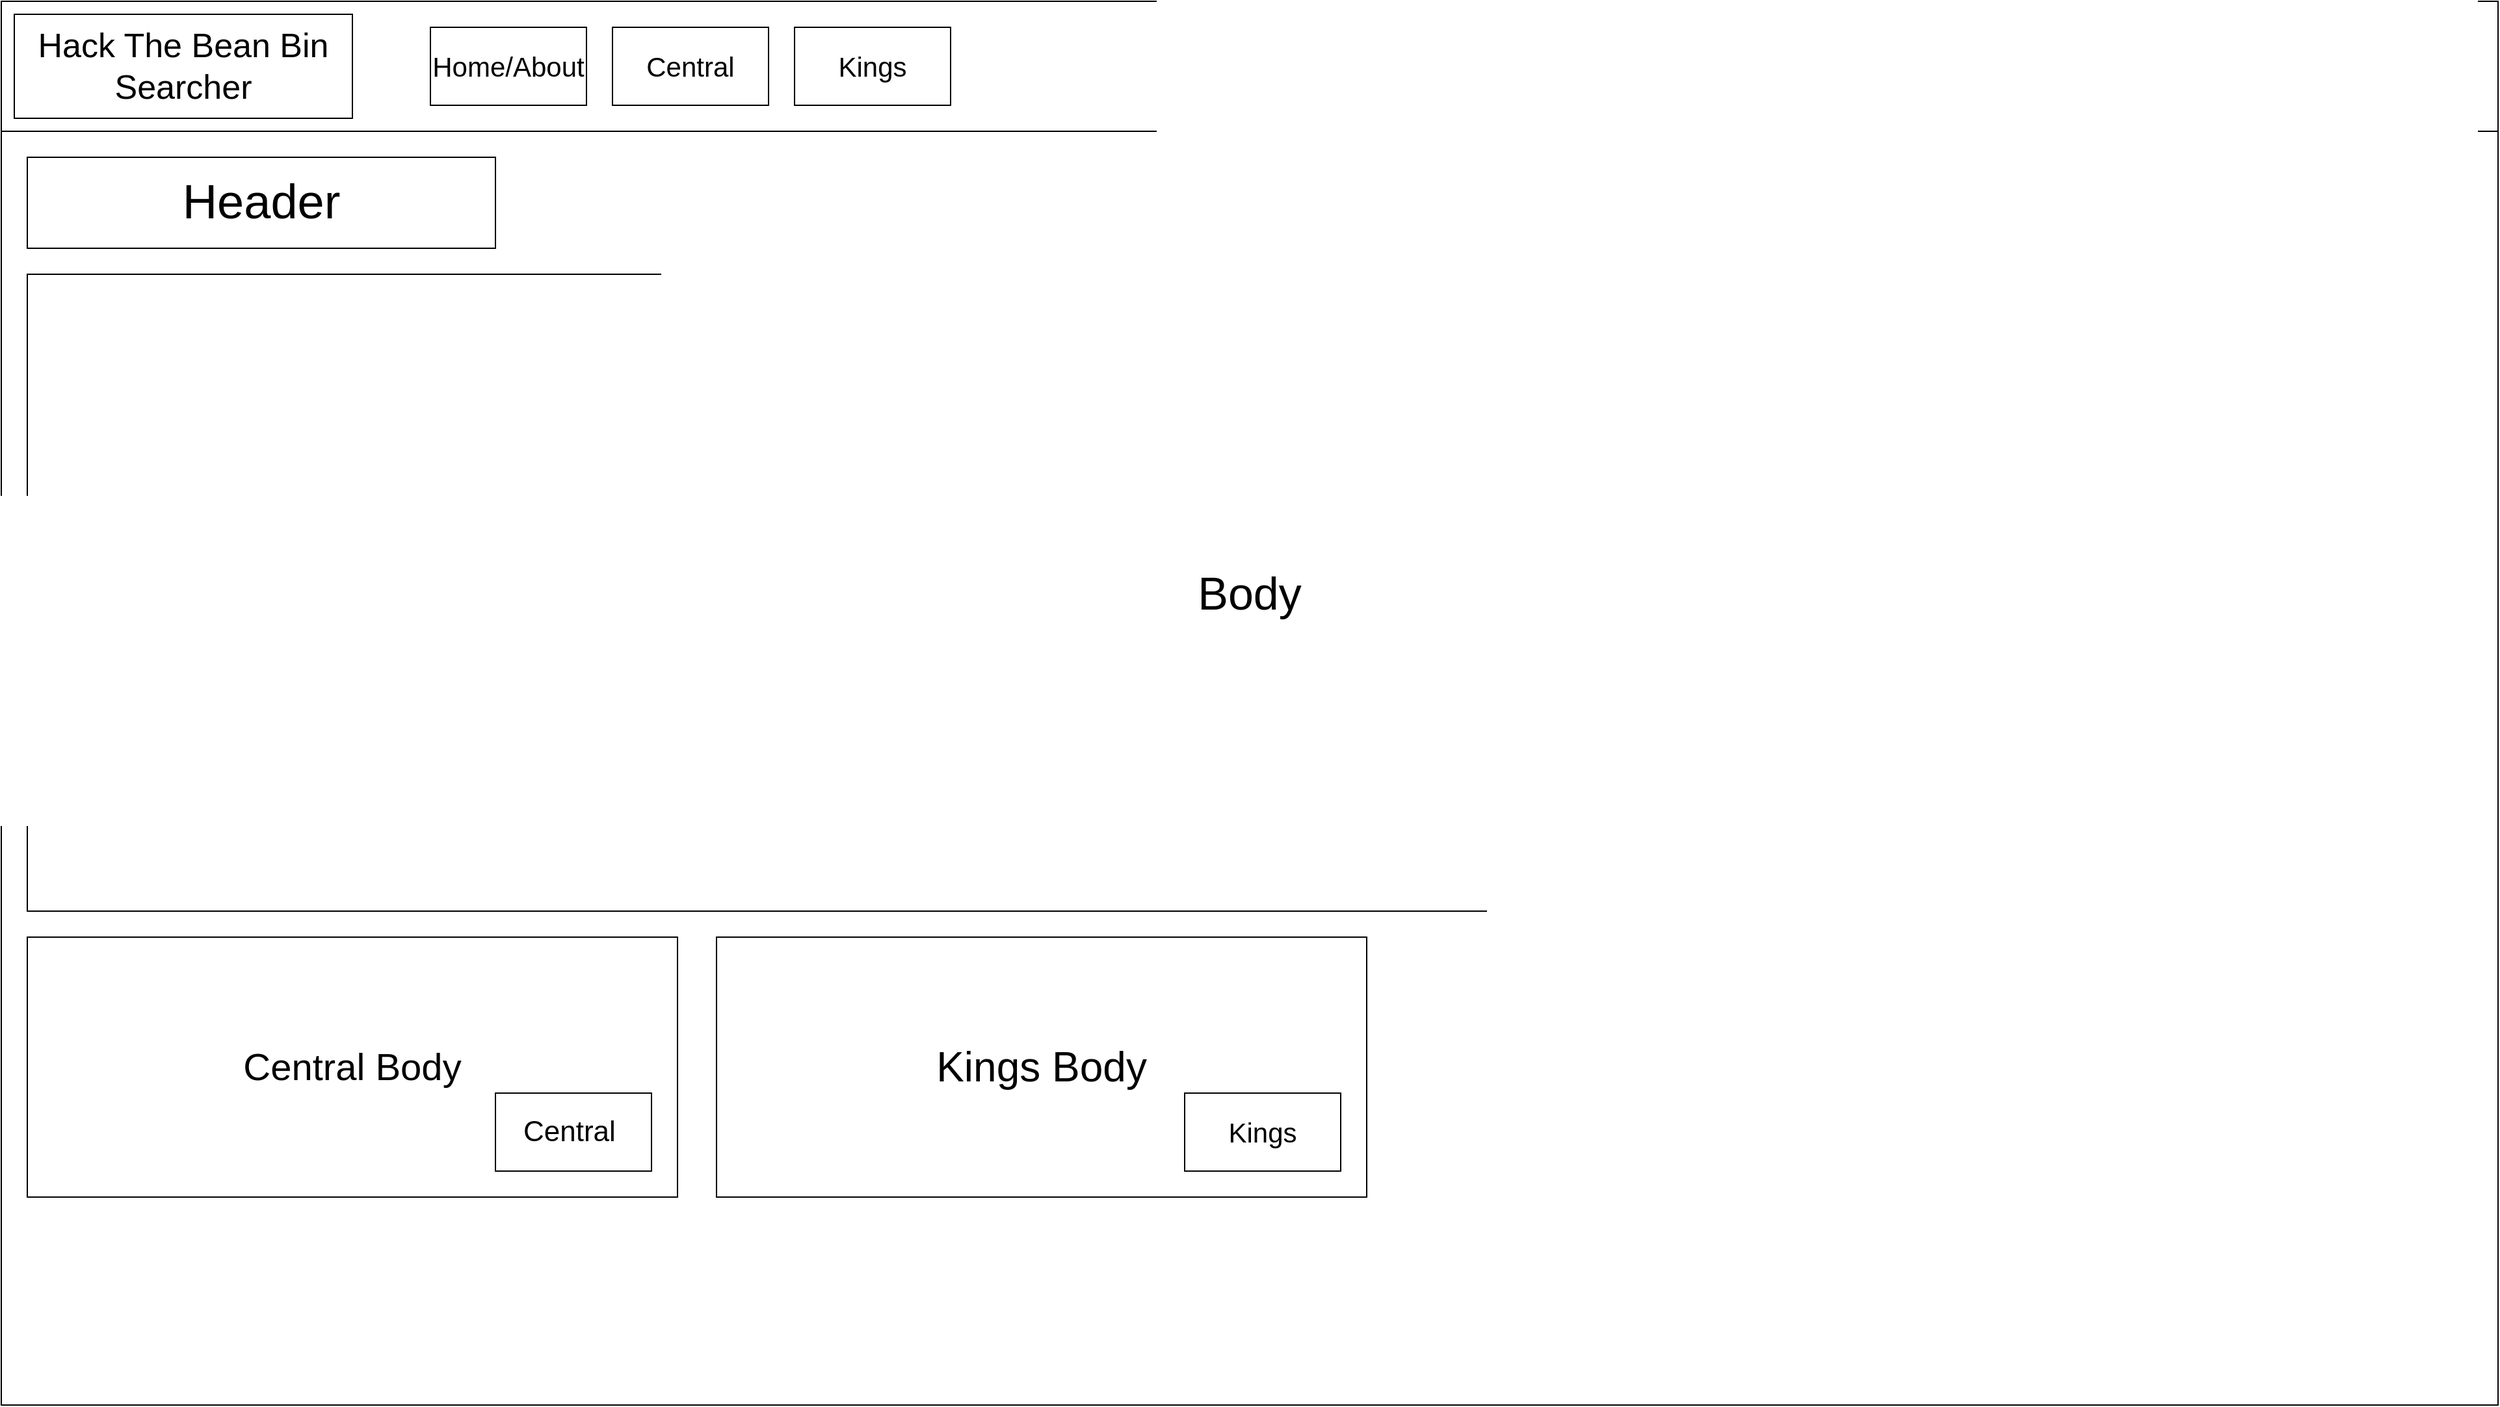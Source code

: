 <mxfile version="21.0.2" type="device"><diagram name="Page-1" id="WDlwwBoWloN3CtOnbVdF"><mxGraphModel dx="2390" dy="1313" grid="1" gridSize="10" guides="1" tooltips="1" connect="1" arrows="1" fold="1" page="1" pageScale="1" pageWidth="413" pageHeight="583" math="0" shadow="0"><root><mxCell id="0"/><mxCell id="1" parent="0"/><mxCell id="QBSDYnPI9vvARIhb0QiB-1" value="" style="rounded=0;whiteSpace=wrap;html=1;" vertex="1" parent="1"><mxGeometry x="40" y="40" width="1920" height="1080" as="geometry"/></mxCell><mxCell id="QBSDYnPI9vvARIhb0QiB-2" value="" style="rounded=0;whiteSpace=wrap;html=1;" vertex="1" parent="1"><mxGeometry x="40" y="40" width="1920" height="100" as="geometry"/></mxCell><mxCell id="QBSDYnPI9vvARIhb0QiB-3" value="&lt;font style=&quot;font-size: 26px;&quot;&gt;Hack The Bean Bin Searcher&lt;/font&gt;" style="rounded=0;whiteSpace=wrap;html=1;" vertex="1" parent="1"><mxGeometry x="50" y="50" width="260" height="80" as="geometry"/></mxCell><mxCell id="QBSDYnPI9vvARIhb0QiB-4" value="&lt;font style=&quot;font-size: 21px;&quot;&gt;Home/About&lt;/font&gt;" style="rounded=0;whiteSpace=wrap;html=1;" vertex="1" parent="1"><mxGeometry x="370" y="60" width="120" height="60" as="geometry"/></mxCell><mxCell id="QBSDYnPI9vvARIhb0QiB-5" value="&lt;font style=&quot;font-size: 21px;&quot;&gt;Central&lt;/font&gt;" style="rounded=0;whiteSpace=wrap;html=1;" vertex="1" parent="1"><mxGeometry x="510" y="60" width="120" height="60" as="geometry"/></mxCell><mxCell id="QBSDYnPI9vvARIhb0QiB-6" value="&lt;font style=&quot;font-size: 21px;&quot;&gt;Kings&lt;/font&gt;" style="rounded=0;whiteSpace=wrap;html=1;" vertex="1" parent="1"><mxGeometry x="650" y="60" width="120" height="60" as="geometry"/></mxCell><mxCell id="QBSDYnPI9vvARIhb0QiB-9" value="&lt;font style=&quot;font-size: 37px;&quot;&gt;Header&lt;/font&gt;" style="rounded=0;whiteSpace=wrap;html=1;" vertex="1" parent="1"><mxGeometry x="60" y="160" width="360" height="70" as="geometry"/></mxCell><mxCell id="QBSDYnPI9vvARIhb0QiB-10" value="&lt;font style=&quot;font-size: 35px;&quot;&gt;Body&lt;/font&gt;" style="rounded=0;whiteSpace=wrap;html=1;" vertex="1" parent="1"><mxGeometry x="60" y="250" width="1880" height="490" as="geometry"/></mxCell><mxCell id="QBSDYnPI9vvARIhb0QiB-12" value="&lt;font style=&quot;font-size: 29px;&quot;&gt;Central Body&lt;/font&gt;" style="rounded=0;whiteSpace=wrap;html=1;" vertex="1" parent="1"><mxGeometry x="60" y="760" width="500" height="200" as="geometry"/></mxCell><mxCell id="QBSDYnPI9vvARIhb0QiB-13" value="&lt;font style=&quot;font-size: 22px;&quot;&gt;Central&amp;nbsp;&lt;/font&gt;" style="rounded=0;whiteSpace=wrap;html=1;" vertex="1" parent="1"><mxGeometry x="420" y="880" width="120" height="60" as="geometry"/></mxCell><mxCell id="QBSDYnPI9vvARIhb0QiB-14" value="&lt;font style=&quot;font-size: 32px;&quot;&gt;Kings Body&lt;/font&gt;" style="rounded=0;whiteSpace=wrap;html=1;" vertex="1" parent="1"><mxGeometry x="590" y="760" width="500" height="200" as="geometry"/></mxCell><mxCell id="QBSDYnPI9vvARIhb0QiB-15" value="&lt;font style=&quot;font-size: 21px;&quot;&gt;Kings&lt;/font&gt;" style="rounded=0;whiteSpace=wrap;html=1;" vertex="1" parent="1"><mxGeometry x="950" y="880" width="120" height="60" as="geometry"/></mxCell></root></mxGraphModel></diagram></mxfile>